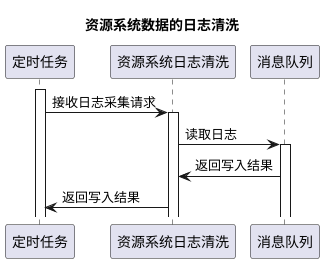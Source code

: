 @startuml
title 	资源系统数据的日志清洗


participant "定时任务" as A
participant "资源系统日志清洗" as B
participant "消息队列" as D


activate A


A   -> B:接收日志采集请求
activate B

B   -> D:读取日志
activate D

D -> B:返回写入结果
B -> A:返回写入结果

@enduml